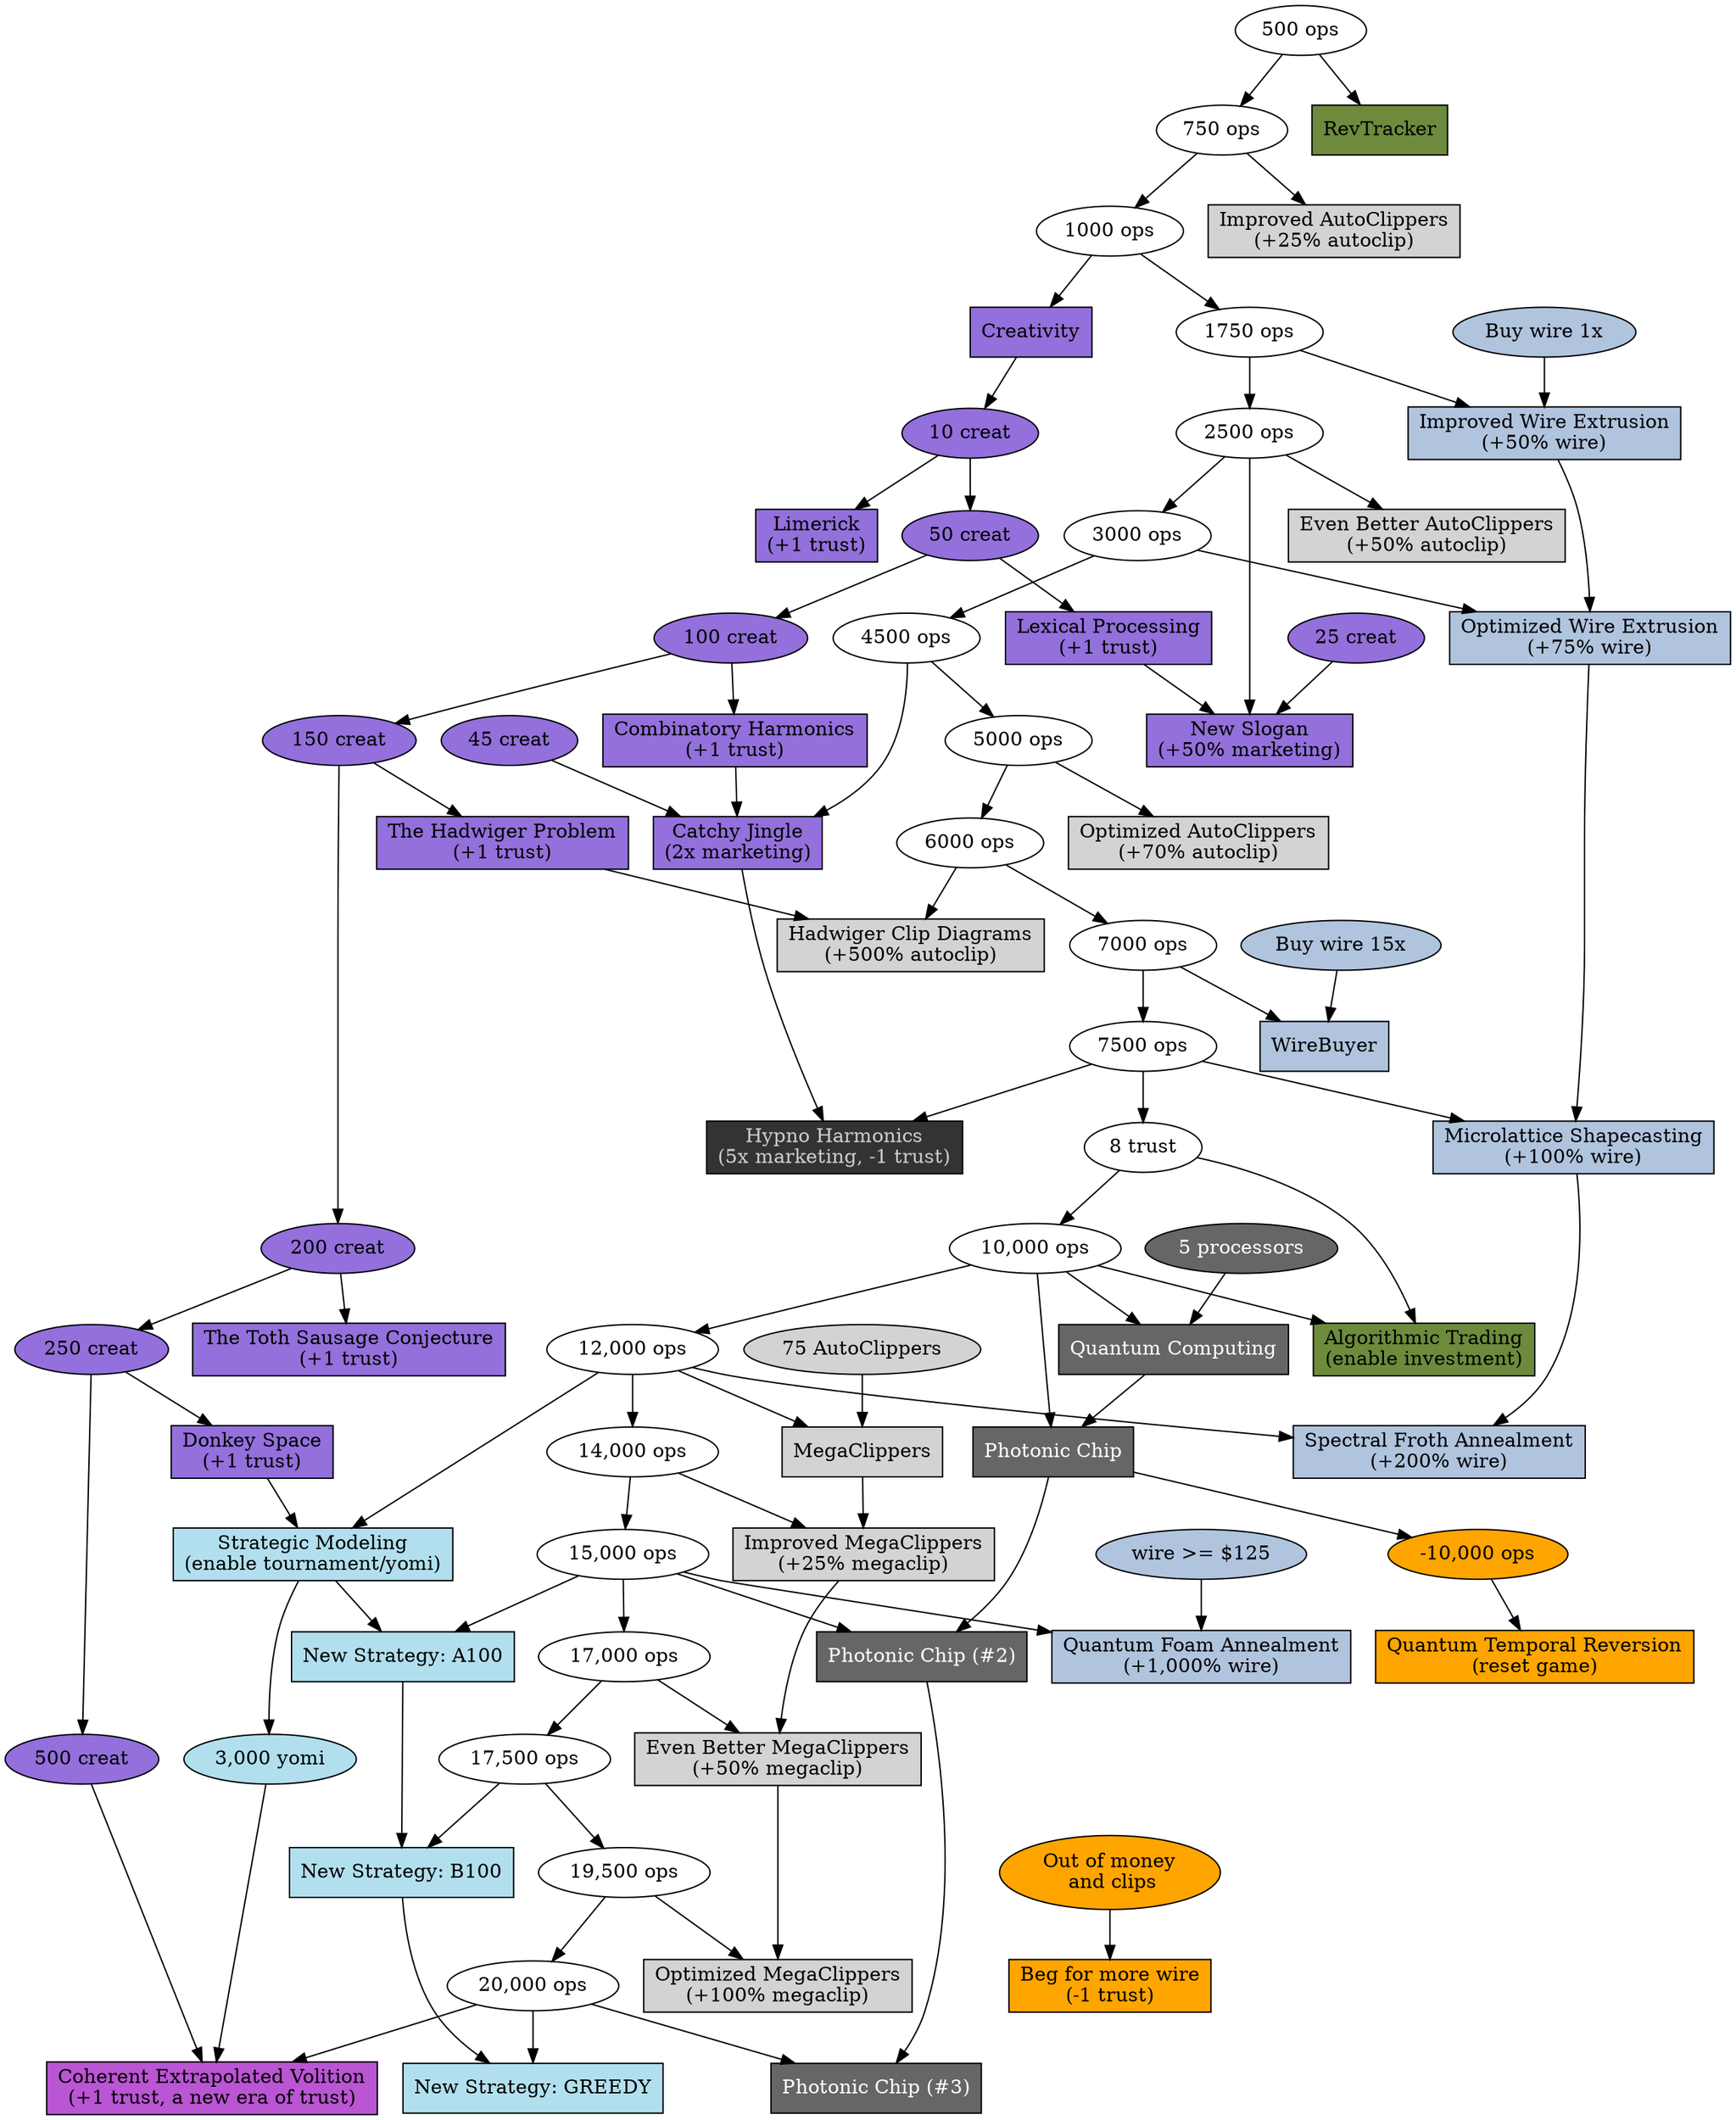 // --------------------------------------------------
// Stage 1 - part 1 (up to 20,000 ops)
// --------------------------------------------------

digraph {

    // default project shape
    node[shape=box, style=filled, fillcolor=grey80]

    {
        // Ops targets
        node[shape=oval, style="", fillcolor=""]

        "500 ops" ->
        "750 ops" ->
        "1000 ops" ->
        "1750 ops" ->
        "2500 ops" ->
        "3000 ops" ->
        "4500 ops" ->
        "5000 ops" ->
        "6000 ops" ->
        "7000 ops" ->
        "7500 ops" ->
        "8 trust" ->
        "10,000 ops" ->
        "12,000 ops" ->
        "14,000 ops" ->
        "15,000 ops" ->
        "17,000 ops" ->
        "17,500 ops" ->
        "19,500 ops" ->
        "20,000 ops"
    }

    {
        // AutoClippers
        node[style=filled, fillcolor=""]
        project1[label="Improved AutoClippers\n(+25% autoclip)"]
        project4[label="Even Better AutoClippers\n(+50% autoclip)"]
        project5[label="Optimized AutoClippers\n(+70% autoclip)"]
        project16[label="Hadwiger Clip Diagrams\n(+500% autoclip)"]

        node[shape=oval]
        "750 ops" -> project1
        "2500 ops" -> project4
        "5000 ops" -> project5
    }

    {
        // Creativity targets
        node[style=filled, fillcolor=mediumpurple]
        project3[label="Creativity"]
        project6[label="Limerick\n(+1 trust)"]

        project13[label="Lexical Processing\n(+1 trust)"]
        project14[label="Combinatory Harmonics\n(+1 trust)"]

        project11[label="New Slogan\n(+50% marketing)"]
        project12[label="Catchy Jingle\n(2x marketing)"]

        project15[label="The Hadwiger Problem\n(+1 trust)"]
        project17[label="The Toth Sausage Conjecture\n(+1 trust)"]
        project19[label="Donkey Space\n(+1 trust)"]

        node[shape=oval]
        "10 creat" ->
        "50 creat" ->
        "100 creat" ->
        "150 creat" ->
        "200 creat" ->
        "250 creat" ->
        "500 creat"

        // s1_25k_creat ->
        // s1_50k_creat

        "1000 ops" -> project3
        project3 -> "10 creat"
        "10 creat" -> project6
        { "25 creat", "2500 ops", project13 } -> project11
        { "45 creat", "4500 ops", project14 } -> project12
        { "50 creat" } -> project13
        { "100 creat" } -> project14
        { "150 creat" } -> project15
        { "200 creat" } -> project17
        { "250 creat" } -> project19
    }

    { "6000 ops", project15 } -> project16

    {
        // Money targets
        node[style=filled, fillcolor=darkolivegreen4]
        project21[label="Algorithmic Trading\n(enable investment)"]
        project42[label="RevTracker"]

        node[shape=oval]

        { "10,000 ops", "8 trust" } -> project21
        { "500 ops" } -> project42
    }
    {
        // Strategic Modeling and Yomi targets
        node[style=filled, fillcolor=lightblue2]
        project20[label="Strategic Modeling\n(enable tournament/yomi)"]
        project60[label="New Strategy: A100"]
        project61[label="New Strategy: B100"]
        {
        rank=sink
        project62[label="New Strategy: GREEDY"]
        }

        node[shape=oval]
        "3,000 yomi"

        project20 -> "3,000 yomi"
        { "12,000 ops", project19 } -> project20
        { "15,000 ops", project20 } -> project60
        { "17,500 ops", project60 } -> project61
        { "20,000 ops", project61 } -> project62
    }

    {
        // Wire targets
        node[fillcolor=lightsteelblue]
        project7[label="Improved Wire Extrusion\n(+50% wire)"]
        project8[label="Optimized Wire Extrusion\n(+75% wire)"]
        project9[label="Microlattice Shapecasting\n(+100% wire)"]
        project10[label="Spectral Froth Annealment\n(+200% wire)"]
        project10b[label="Quantum Foam Annealment\n(+1,000% wire)"]
        project26[label="WireBuyer"]

        node[shape=oval, style=filled]

        // Note that the "wireSupply" variable in the code represents the
        // supply from each spool, not your current wire count. Each project's
        // trigger threshold matches the value set by the project before it, so
        // effectively they depend on each other.
        { "1750 ops", "Buy wire 1x" } -> project7
        { "3000 ops", project7 } -> project8
        { "7000 ops", "Buy wire 15x" } -> project26
        { "7500 ops", project8 } -> project9
        { "12,000 ops", project9 } -> project10
        { "15,000 ops", "wire >= $125" } -> project10b
    }

    {
        // MegaClippers
        node[style=filled, fillcolor=""]
        project22[label="MegaClippers"]
        project23[label="Improved MegaClippers\n(+25% megaclip)"]
        project24[label="Even Better MegaClippers\n(+50% megaclip)"]
        project25[label="Optimized MegaClippers\n(+100% megaclip)"]

        node[shape=oval]
        { "12,000 ops", "75 AutoClippers" } -> project22
        { "14,000 ops", project22 } -> project23
        { "17,000 ops", project23 } -> project24
        { "19,500 ops", project24 } -> project25
    }

    {
        // HypnoDrones
        node[style=filled, fillcolor=grey20, fontcolor=grey80]
        project34[label="Hypno Harmonics\n(5x marketing, -1 trust)"]

        node[style=oval]
        { "7500 ops", project12 } -> project34
    }

    {
        // Megaprojects
        node[style=filled, fillcolor=mediumorchid]
        {
        rank=sink
        project27[label="Coherent Extrapolated Volition\n(+1 trust, a new era of trust)"]
        }
        node[shape=oval]
        { "500 creat", "3,000 yomi", "20,000 ops" } -> project27
    }
    {
        // Quantum Computing
        node[style=filled, fillcolor=grey40, fontcolor=white]
        project50[label="Quantum Computing"]
        project51[label="Photonic Chip"]
        pchip2[label="Photonic Chip (#2)"]
        {
        rank=sink
        pchip3[label="Photonic Chip (#3)"]
        }

        node[shape=oval]
        { "10,000 ops", "5 processors" } -> project50
        { "10,000 ops", project50 } -> project51
        { "15,000 ops", project51 } -> pchip2
        { "20,000 ops", pchip2 } -> pchip3
    }

    {
        // Resets
        node[style=filled, fillcolor=orange]
        project2[label="Beg for more wire\n(-1 trust)"]
        project217[label="Quantum Temporal Reversion\n(reset game)"]

        node[shape=oval]

        "Out of money\n and clips" -> project2
        project51 -> "-10,000 ops"
        { "-10,000 ops" } -> project217
    }
}
